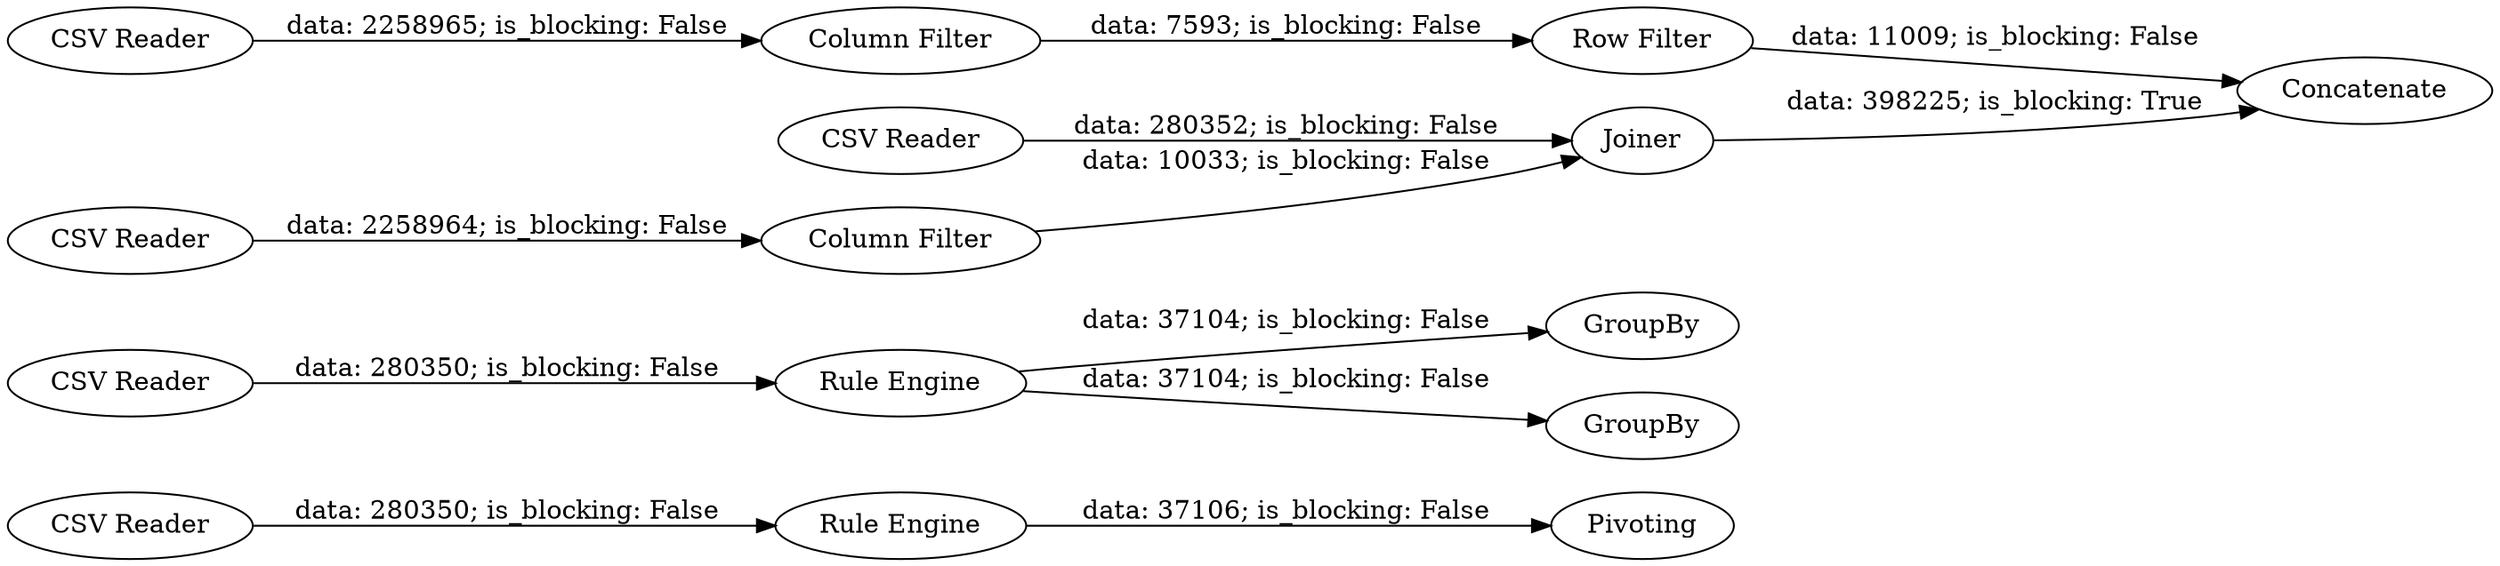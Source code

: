digraph {
	"-1293203055803494143_6" [label=Pivoting]
	"-1293203055803494143_36" [label="Rule Engine"]
	"-1293203055803494143_38" [label="CSV Reader"]
	"-1293203055803494143_37" [label=GroupBy]
	"-1293203055803494143_41" [label="CSV Reader"]
	"-1293203055803494143_45" [label="Column Filter"]
	"-1293203055803494143_43" [label="CSV Reader"]
	"-1293203055803494143_47" [label="CSV Reader"]
	"-1293203055803494143_46" [label=Joiner]
	"-1293203055803494143_48" [label="Column Filter"]
	"-1293203055803494143_50" [label=Concatenate]
	"-1293203055803494143_42" [label="Rule Engine"]
	"-1293203055803494143_44" [label="CSV Reader"]
	"-1293203055803494143_49" [label="Row Filter"]
	"-1293203055803494143_40" [label=GroupBy]
	"-1293203055803494143_46" -> "-1293203055803494143_50" [label="data: 398225; is_blocking: True"]
	"-1293203055803494143_36" -> "-1293203055803494143_37" [label="data: 37104; is_blocking: False"]
	"-1293203055803494143_38" -> "-1293203055803494143_36" [label="data: 280350; is_blocking: False"]
	"-1293203055803494143_43" -> "-1293203055803494143_46" [label="data: 280352; is_blocking: False"]
	"-1293203055803494143_36" -> "-1293203055803494143_40" [label="data: 37104; is_blocking: False"]
	"-1293203055803494143_49" -> "-1293203055803494143_50" [label="data: 11009; is_blocking: False"]
	"-1293203055803494143_47" -> "-1293203055803494143_48" [label="data: 2258965; is_blocking: False"]
	"-1293203055803494143_48" -> "-1293203055803494143_49" [label="data: 7593; is_blocking: False"]
	"-1293203055803494143_41" -> "-1293203055803494143_42" [label="data: 280350; is_blocking: False"]
	"-1293203055803494143_45" -> "-1293203055803494143_46" [label="data: 10033; is_blocking: False"]
	"-1293203055803494143_42" -> "-1293203055803494143_6" [label="data: 37106; is_blocking: False"]
	"-1293203055803494143_44" -> "-1293203055803494143_45" [label="data: 2258964; is_blocking: False"]
	rankdir=LR
}
